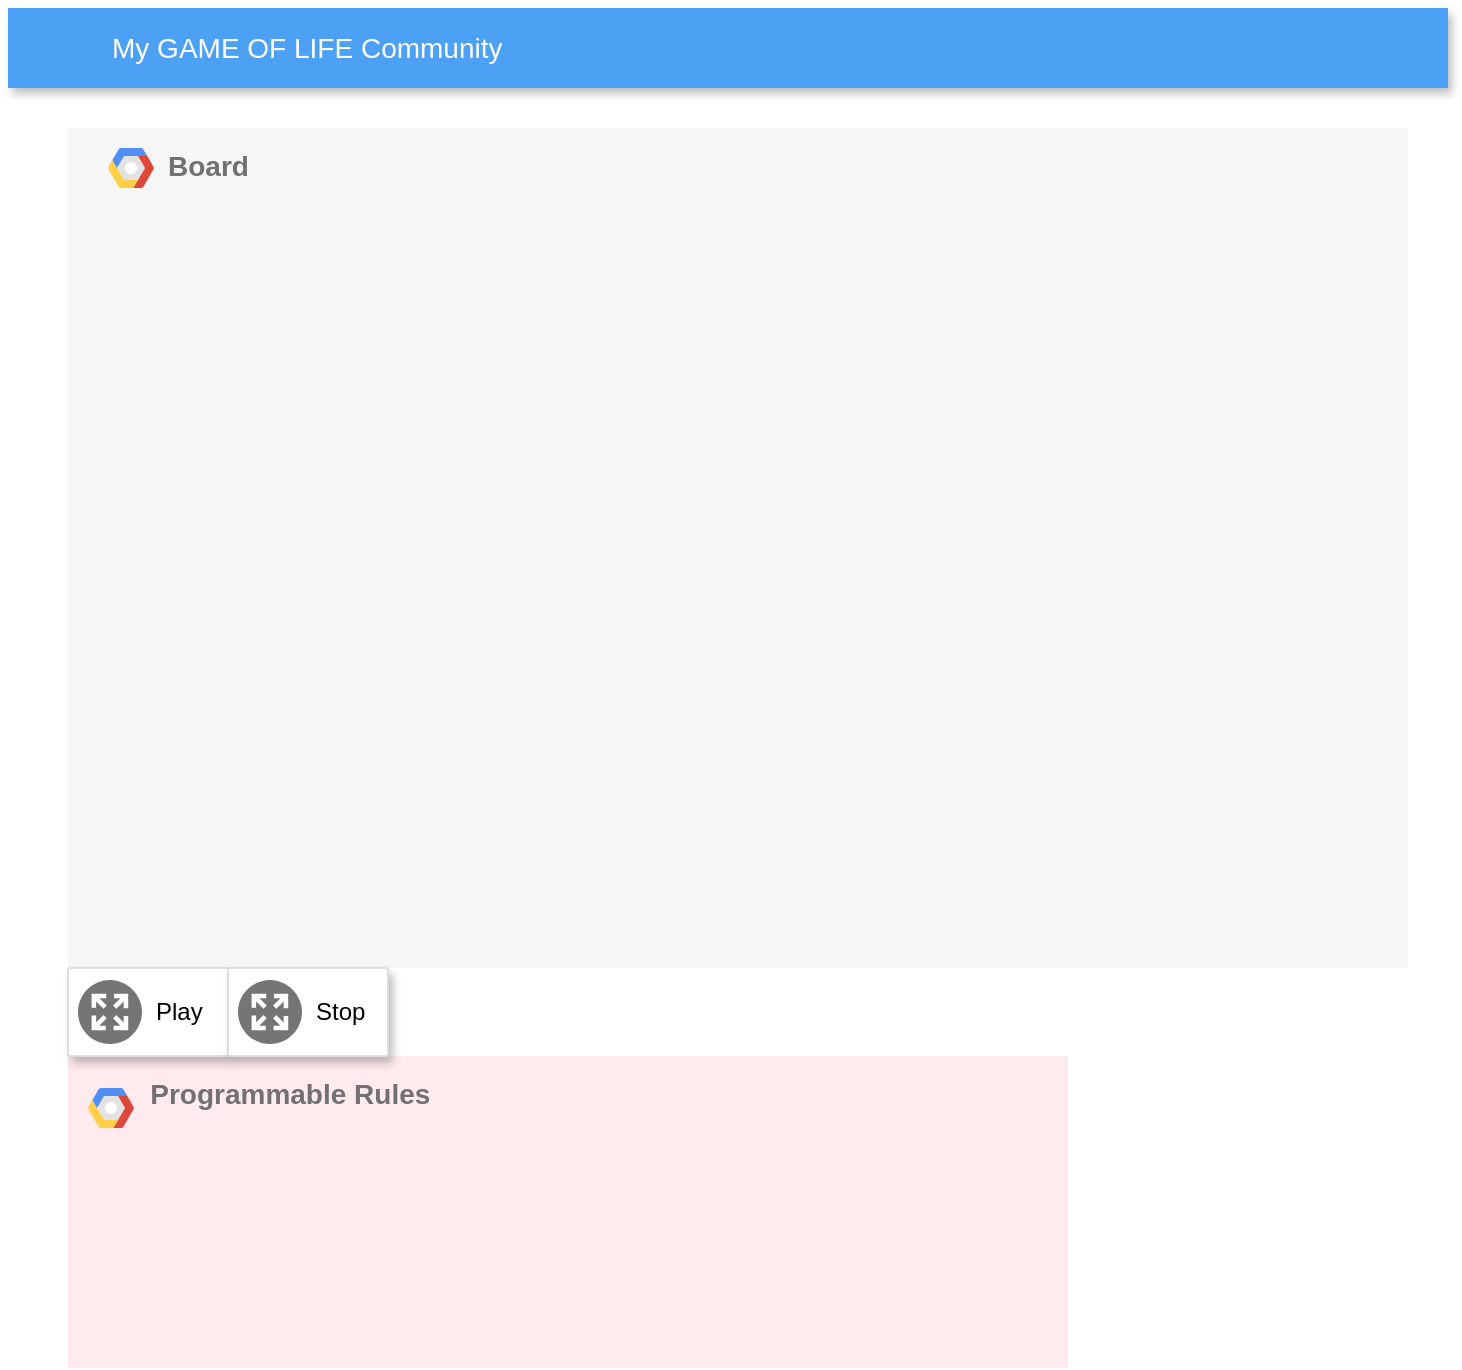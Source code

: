 <mxfile version="12.9.0" type="device"><diagram id="f106602c-feb2-e66a-4537-3a34d633f6aa" name="Page-1"><mxGraphModel dx="1367" dy="927" grid="1" gridSize="10" guides="1" tooltips="1" connect="1" arrows="1" fold="1" page="1" pageScale="1" pageWidth="1169" pageHeight="827" background="#ffffff" math="0" shadow="0"><root><mxCell id="0"/><mxCell id="1" parent="0"/><mxCell id="Pqj2DRoYorpVfq6Bx2m3-724" value="&lt;b style=&quot;color: rgb(113 , 113 , 113) ; font-size: 14.0px&quot;&gt;&amp;nbsp; &amp;nbsp; &amp;nbsp; &amp;nbsp; Programmable Rules&lt;/b&gt;" style="points=[[0,0,0],[0.25,0,0],[0.5,0,0],[0.75,0,0],[1,0,0],[1,0.25,0],[1,0.5,0],[1,0.75,0],[1,1,0],[0.75,1,0],[0.5,1,0],[0.25,1,0],[0,1,0],[0,0.75,0],[0,0.5,0],[0,0.25,0]];rounded=1;absoluteArcSize=1;arcSize=2;html=1;strokeColor=none;gradientColor=none;shadow=0;dashed=0;fontSize=12;fontColor=#9E9E9E;align=left;verticalAlign=top;spacing=10;spacingTop=-4;fillColor=#FFEBEE;" vertex="1" parent="1"><mxGeometry x="230" y="564" width="500" height="156" as="geometry"/></mxCell><mxCell id="14" value="&lt;b&gt;Board&lt;/b&gt;" style="fillColor=#F6F6F6;strokeColor=none;shadow=0;gradientColor=none;fontSize=14;align=left;spacing=10;fontColor=#717171;9E9E9E;verticalAlign=top;spacingTop=-4;fontStyle=0;spacingLeft=40;html=1;" parent="1" vertex="1"><mxGeometry x="230" y="100" width="670" height="420" as="geometry"/></mxCell><mxCell id="15" value="" style="shape=mxgraph.gcp2.google_cloud_platform;fillColor=#F6F6F6;strokeColor=none;shadow=0;gradientColor=none;" parent="14" vertex="1"><mxGeometry width="23" height="20" relative="1" as="geometry"><mxPoint x="20" y="10" as="offset"/></mxGeometry></mxCell><mxCell id="Pqj2DRoYorpVfq6Bx2m3-725" value="" style="shape=mxgraph.gcp2.google_cloud_platform;fillColor=#F6F6F6;strokeColor=none;shadow=0;gradientColor=none;" vertex="1" parent="14"><mxGeometry width="23" height="20" relative="1" as="geometry"><mxPoint x="10" y="480" as="offset"/></mxGeometry></mxCell><mxCell id="2" value="My GAME OF LIFE Community" style="fillColor=#4DA1F5;strokeColor=none;shadow=1;gradientColor=none;fontSize=14;align=left;spacingLeft=50;fontColor=#ffffff;html=1;" parent="1" vertex="1"><mxGeometry x="200" y="40" width="720" height="40" as="geometry"/></mxCell><mxCell id="Pqj2DRoYorpVfq6Bx2m3-716" value="" style="strokeColor=#dddddd;shadow=1;strokeWidth=1;rounded=1;absoluteArcSize=1;arcSize=2;" vertex="1" parent="1"><mxGeometry x="230" y="520" width="80" height="44" as="geometry"/></mxCell><mxCell id="Pqj2DRoYorpVfq6Bx2m3-717" value="Play" style="dashed=0;connectable=0;html=1;fillColor=#757575;strokeColor=none;shape=mxgraph.gcp2.nat;part=1;labelPosition=right;verticalLabelPosition=middle;align=left;verticalAlign=middle;spacingLeft=5;fontSize=12;" vertex="1" parent="Pqj2DRoYorpVfq6Bx2m3-716"><mxGeometry y="0.5" width="32" height="32" relative="1" as="geometry"><mxPoint x="5" y="-16" as="offset"/></mxGeometry></mxCell><mxCell id="Pqj2DRoYorpVfq6Bx2m3-718" value="" style="strokeColor=#dddddd;shadow=1;strokeWidth=1;rounded=1;absoluteArcSize=1;arcSize=2;" vertex="1" parent="1"><mxGeometry x="310" y="520" width="80" height="44" as="geometry"/></mxCell><mxCell id="Pqj2DRoYorpVfq6Bx2m3-719" value="Stop" style="dashed=0;connectable=0;html=1;fillColor=#757575;strokeColor=none;shape=mxgraph.gcp2.nat;part=1;labelPosition=right;verticalLabelPosition=middle;align=left;verticalAlign=middle;spacingLeft=5;fontSize=12;" vertex="1" parent="Pqj2DRoYorpVfq6Bx2m3-718"><mxGeometry y="0.5" width="32" height="32" relative="1" as="geometry"><mxPoint x="5" y="-16" as="offset"/></mxGeometry></mxCell></root></mxGraphModel></diagram></mxfile>